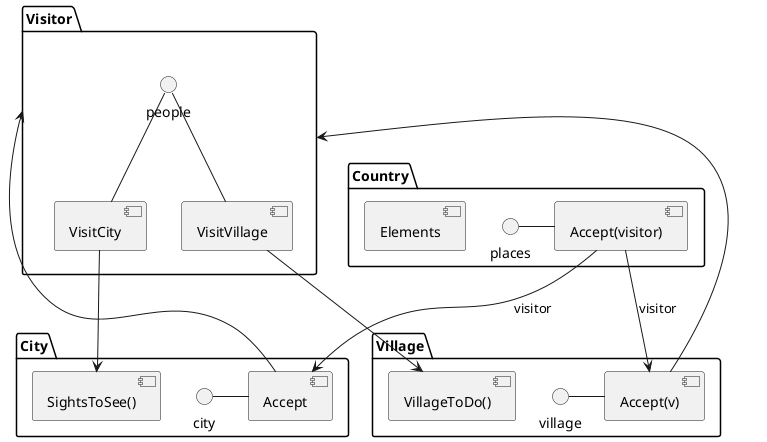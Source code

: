 @startuml

package "Country" {
places - [Accept(visitor)]
[Elements]
}

package "City" {
city - [Accept]
[Accept(visitor)] --> [Accept]:visitor
[SightsToSee()]
}

package "Village" {
village - [Accept(v)]
[Accept(visitor)] --> [Accept(v)]:visitor
[VillageToDo()]
}

package "Visitor" {
[Accept] --> Visitor
[Accept(v)] --> Visitor
[VisitCity] --> [SightsToSee()]
[VisitVillage] --> [VillageToDo()]
people -- [VisitCity]
people --[VisitVillage]
}

@enduml
